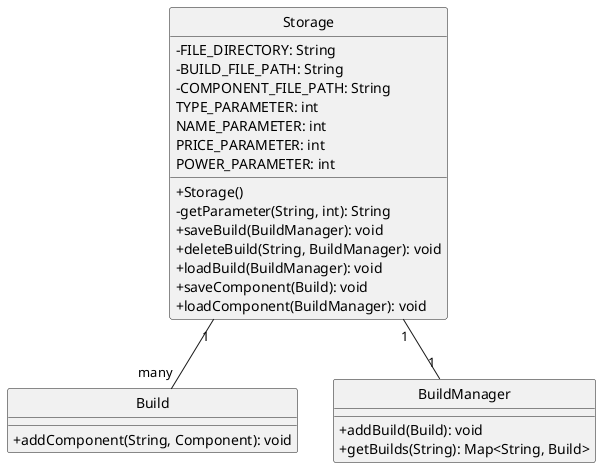 @startuml
'https://plantuml.com/class-diagram
skinparam classAttributeIconSize 0
hide circle

class Storage {
    -FILE_DIRECTORY: String
    -BUILD_FILE_PATH: String
    -COMPONENT_FILE_PATH: String
    TYPE_PARAMETER: int
    NAME_PARAMETER: int
    PRICE_PARAMETER: int
    POWER_PARAMETER: int

    +Storage()
    -getParameter(String, int): String
    +saveBuild(BuildManager): void
    +deleteBuild(String, BuildManager): void
    +loadBuild(BuildManager): void
    +saveComponent(Build): void
    +loadComponent(BuildManager): void
}

class Build {
    +addComponent(String, Component): void

}

class BuildManager {
    +addBuild(Build): void
    +getBuilds(String): Map<String, Build>

}

Storage "1"--"1" BuildManager
Storage "1"--"many" Build

@enduml